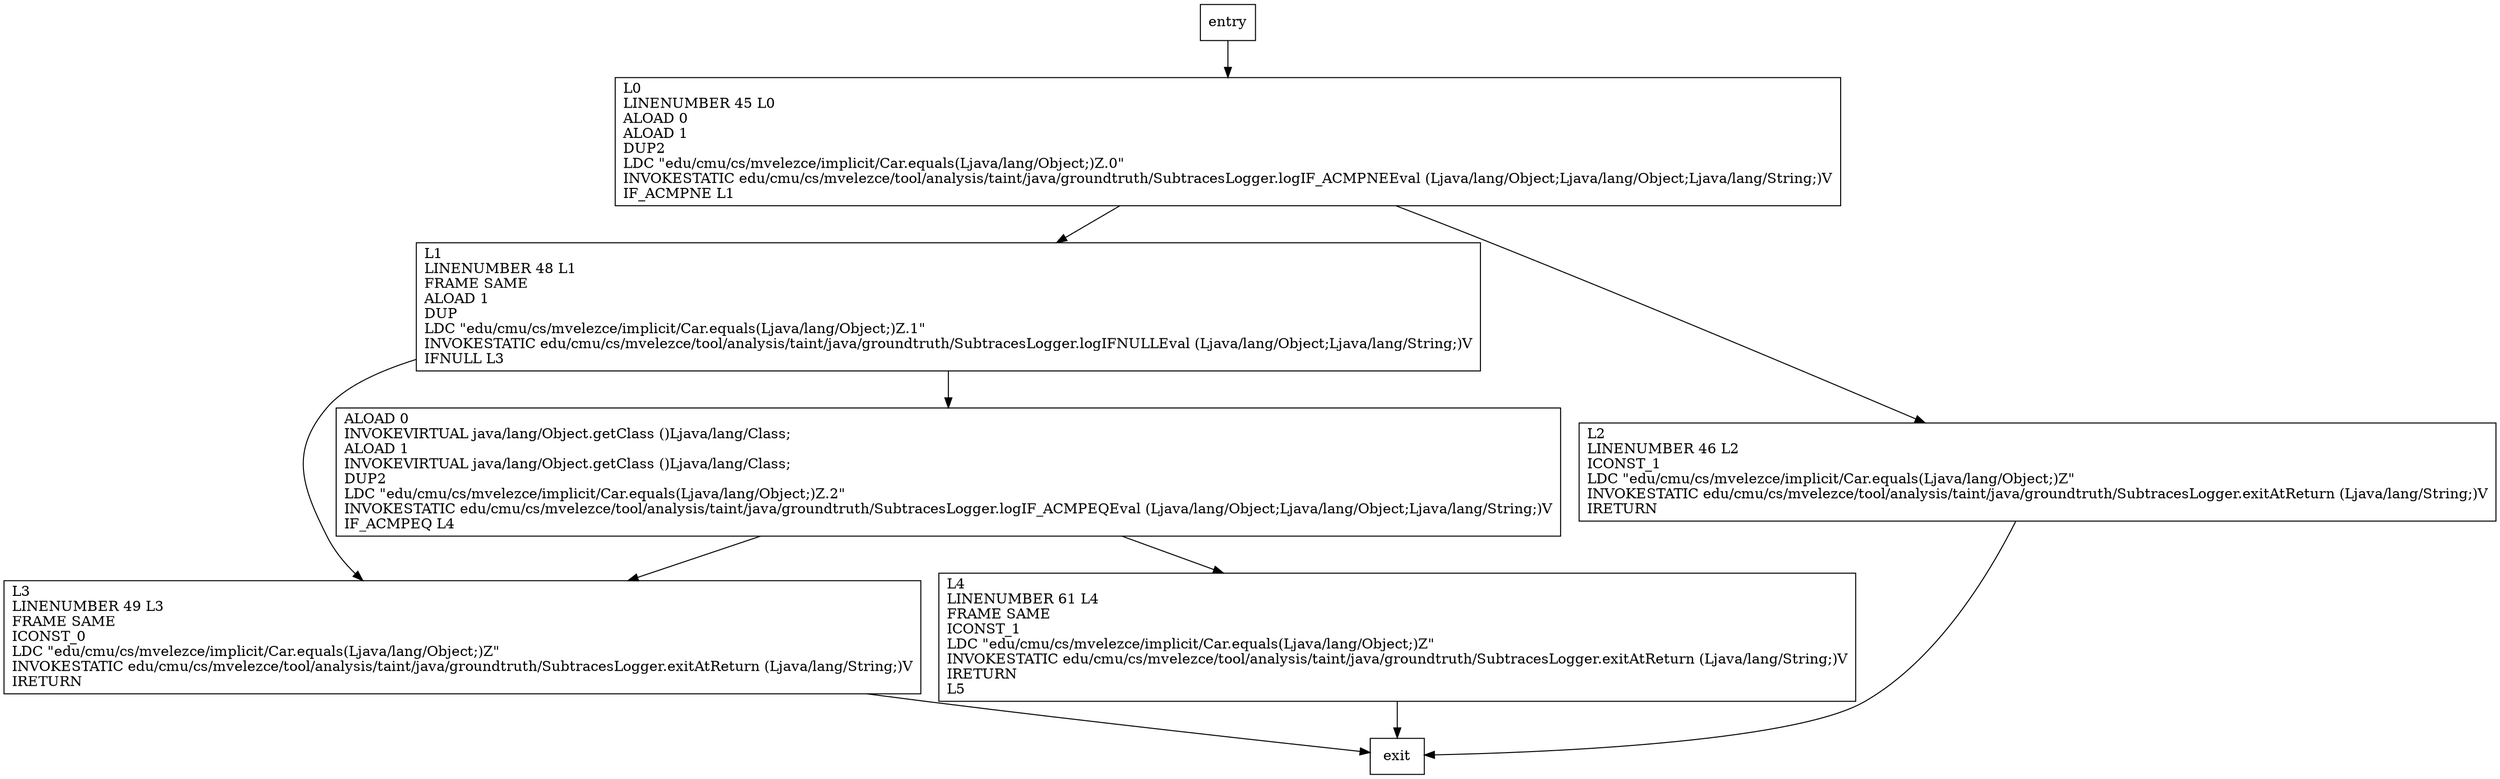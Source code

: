 digraph equals {
node [shape=record];
154795841 [label="ALOAD 0\lINVOKEVIRTUAL java/lang/Object.getClass ()Ljava/lang/Class;\lALOAD 1\lINVOKEVIRTUAL java/lang/Object.getClass ()Ljava/lang/Class;\lDUP2\lLDC \"edu/cmu/cs/mvelezce/implicit/Car.equals(Ljava/lang/Object;)Z.2\"\lINVOKESTATIC edu/cmu/cs/mvelezce/tool/analysis/taint/java/groundtruth/SubtracesLogger.logIF_ACMPEQEval (Ljava/lang/Object;Ljava/lang/Object;Ljava/lang/String;)V\lIF_ACMPEQ L4\l"];
1049312121 [label="L0\lLINENUMBER 45 L0\lALOAD 0\lALOAD 1\lDUP2\lLDC \"edu/cmu/cs/mvelezce/implicit/Car.equals(Ljava/lang/Object;)Z.0\"\lINVOKESTATIC edu/cmu/cs/mvelezce/tool/analysis/taint/java/groundtruth/SubtracesLogger.logIF_ACMPNEEval (Ljava/lang/Object;Ljava/lang/Object;Ljava/lang/String;)V\lIF_ACMPNE L1\l"];
1368251707 [label="L1\lLINENUMBER 48 L1\lFRAME SAME\lALOAD 1\lDUP\lLDC \"edu/cmu/cs/mvelezce/implicit/Car.equals(Ljava/lang/Object;)Z.1\"\lINVOKESTATIC edu/cmu/cs/mvelezce/tool/analysis/taint/java/groundtruth/SubtracesLogger.logIFNULLEval (Ljava/lang/Object;Ljava/lang/String;)V\lIFNULL L3\l"];
1846435308 [label="L3\lLINENUMBER 49 L3\lFRAME SAME\lICONST_0\lLDC \"edu/cmu/cs/mvelezce/implicit/Car.equals(Ljava/lang/Object;)Z\"\lINVOKESTATIC edu/cmu/cs/mvelezce/tool/analysis/taint/java/groundtruth/SubtracesLogger.exitAtReturn (Ljava/lang/String;)V\lIRETURN\l"];
220558713 [label="L2\lLINENUMBER 46 L2\lICONST_1\lLDC \"edu/cmu/cs/mvelezce/implicit/Car.equals(Ljava/lang/Object;)Z\"\lINVOKESTATIC edu/cmu/cs/mvelezce/tool/analysis/taint/java/groundtruth/SubtracesLogger.exitAtReturn (Ljava/lang/String;)V\lIRETURN\l"];
1218864105 [label="L4\lLINENUMBER 61 L4\lFRAME SAME\lICONST_1\lLDC \"edu/cmu/cs/mvelezce/implicit/Car.equals(Ljava/lang/Object;)Z\"\lINVOKESTATIC edu/cmu/cs/mvelezce/tool/analysis/taint/java/groundtruth/SubtracesLogger.exitAtReturn (Ljava/lang/String;)V\lIRETURN\lL5\l"];
entry;
exit;
154795841 -> 1846435308;
154795841 -> 1218864105;
entry -> 1049312121;
1049312121 -> 1368251707;
1049312121 -> 220558713;
1368251707 -> 154795841;
1368251707 -> 1846435308;
1846435308 -> exit;
220558713 -> exit;
1218864105 -> exit;
}
